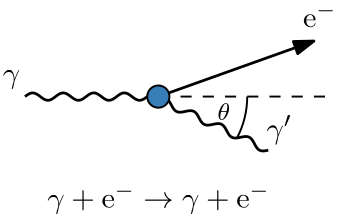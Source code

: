 <?xml version="1.0"?>
<!DOCTYPE ipe SYSTEM "ipe.dtd">
<ipe version="70107" creator="Ipe 7.2.2">
<info created="D:20160414161437" modified="D:20160417120045"/>
<ipestyle name="basic">
<symbol name="arrow/arc(spx)">
<path stroke="sym-stroke" fill="sym-stroke" pen="sym-pen">
0 0 m
-1 0.333 l
-1 -0.333 l
h
</path>
</symbol>
<symbol name="arrow/farc(spx)">
<path stroke="sym-stroke" fill="white" pen="sym-pen">
0 0 m
-1 0.333 l
-1 -0.333 l
h
</path>
</symbol>
<symbol name="arrow/ptarc(spx)">
<path stroke="sym-stroke" fill="sym-stroke" pen="sym-pen">
0 0 m
-1 0.333 l
-0.8 0 l
-1 -0.333 l
h
</path>
</symbol>
<symbol name="arrow/fptarc(spx)">
<path stroke="sym-stroke" fill="white" pen="sym-pen">
0 0 m
-1 0.333 l
-0.8 0 l
-1 -0.333 l
h
</path>
</symbol>
<symbol name="mark/circle(sx)" transformations="translations">
<path fill="sym-stroke">
0.6 0 0 0.6 0 0 e
0.4 0 0 0.4 0 0 e
</path>
</symbol>
<symbol name="mark/disk(sx)" transformations="translations">
<path fill="sym-stroke">
0.6 0 0 0.6 0 0 e
</path>
</symbol>
<symbol name="mark/fdisk(sfx)" transformations="translations">
<group>
<path fill="sym-fill">
0.5 0 0 0.5 0 0 e
</path>
<path fill="sym-stroke" fillrule="eofill">
0.6 0 0 0.6 0 0 e
0.4 0 0 0.4 0 0 e
</path>
</group>
</symbol>
<symbol name="mark/box(sx)" transformations="translations">
<path fill="sym-stroke" fillrule="eofill">
-0.6 -0.6 m
0.6 -0.6 l
0.6 0.6 l
-0.6 0.6 l
h
-0.4 -0.4 m
0.4 -0.4 l
0.4 0.4 l
-0.4 0.4 l
h
</path>
</symbol>
<symbol name="mark/square(sx)" transformations="translations">
<path fill="sym-stroke">
-0.6 -0.6 m
0.6 -0.6 l
0.6 0.6 l
-0.6 0.6 l
h
</path>
</symbol>
<symbol name="mark/fsquare(sfx)" transformations="translations">
<group>
<path fill="sym-fill">
-0.5 -0.5 m
0.5 -0.5 l
0.5 0.5 l
-0.5 0.5 l
h
</path>
<path fill="sym-stroke" fillrule="eofill">
-0.6 -0.6 m
0.6 -0.6 l
0.6 0.6 l
-0.6 0.6 l
h
-0.4 -0.4 m
0.4 -0.4 l
0.4 0.4 l
-0.4 0.4 l
h
</path>
</group>
</symbol>
<symbol name="mark/cross(sx)" transformations="translations">
<group>
<path fill="sym-stroke">
-0.43 -0.57 m
0.57 0.43 l
0.43 0.57 l
-0.57 -0.43 l
h
</path>
<path fill="sym-stroke">
-0.43 0.57 m
0.57 -0.43 l
0.43 -0.57 l
-0.57 0.43 l
h
</path>
</group>
</symbol>
<symbol name="arrow/fnormal(spx)">
<path stroke="sym-stroke" fill="white" pen="sym-pen">
0 0 m
-1 0.333 l
-1 -0.333 l
h
</path>
</symbol>
<symbol name="arrow/pointed(spx)">
<path stroke="sym-stroke" fill="sym-stroke" pen="sym-pen">
0 0 m
-1 0.333 l
-0.8 0 l
-1 -0.333 l
h
</path>
</symbol>
<symbol name="arrow/fpointed(spx)">
<path stroke="sym-stroke" fill="white" pen="sym-pen">
0 0 m
-1 0.333 l
-0.8 0 l
-1 -0.333 l
h
</path>
</symbol>
<symbol name="arrow/linear(spx)">
<path stroke="sym-stroke" pen="sym-pen">
-1 0.333 m
0 0 l
-1 -0.333 l
</path>
</symbol>
<symbol name="arrow/fdouble(spx)">
<path stroke="sym-stroke" fill="white" pen="sym-pen">
0 0 m
-1 0.333 l
-1 -0.333 l
h
-1 0 m
-2 0.333 l
-2 -0.333 l
h
</path>
</symbol>
<symbol name="arrow/double(spx)">
<path stroke="sym-stroke" fill="sym-stroke" pen="sym-pen">
0 0 m
-1 0.333 l
-1 -0.333 l
h
-1 0 m
-2 0.333 l
-2 -0.333 l
h
</path>
</symbol>
<pen name="heavier" value="0.8"/>
<pen name="fat" value="1.2"/>
<pen name="ultrafat" value="2"/>
<symbolsize name="large" value="5"/>
<symbolsize name="small" value="2"/>
<symbolsize name="tiny" value="1.1"/>
<arrowsize name="large" value="10"/>
<arrowsize name="small" value="5"/>
<arrowsize name="tiny" value="3"/>
<color name="red" value="1 0 0"/>
<color name="green" value="0 1 0"/>
<color name="blue" value="0 0 1"/>
<color name="yellow" value="1 1 0"/>
<color name="orange" value="1 0.647 0"/>
<color name="gold" value="1 0.843 0"/>
<color name="purple" value="0.627 0.125 0.941"/>
<color name="gray" value="0.745"/>
<color name="brown" value="0.647 0.165 0.165"/>
<color name="navy" value="0 0 0.502"/>
<color name="pink" value="1 0.753 0.796"/>
<color name="seagreen" value="0.18 0.545 0.341"/>
<color name="turquoise" value="0.251 0.878 0.816"/>
<color name="violet" value="0.933 0.51 0.933"/>
<color name="darkblue" value="0 0 0.545"/>
<color name="darkcyan" value="0 0.545 0.545"/>
<color name="darkgray" value="0.663"/>
<color name="darkgreen" value="0 0.392 0"/>
<color name="darkmagenta" value="0.545 0 0.545"/>
<color name="darkorange" value="1 0.549 0"/>
<color name="darkred" value="0.545 0 0"/>
<color name="lightblue" value="0.678 0.847 0.902"/>
<color name="lightcyan" value="0.878 1 1"/>
<color name="lightgray" value="0.827"/>
<color name="lightgreen" value="0.565 0.933 0.565"/>
<color name="lightyellow" value="1 1 0.878"/>
<dashstyle name="dashed" value="[4] 0"/>
<dashstyle name="dotted" value="[1 3] 0"/>
<dashstyle name="dash dotted" value="[4 2 1 2] 0"/>
<dashstyle name="dash dot dotted" value="[4 2 1 2 1 2] 0"/>
<textsize name="large" value="\large"/>
<textsize name="Large" value="\Large"/>
<textsize name="LARGE" value="\LARGE"/>
<textsize name="huge" value="\huge"/>
<textsize name="Huge" value="\Huge"/>
<textsize name="small" value="\small"/>
<textsize name="footnote" value="\footnotesize"/>
<textsize name="tiny" value="\tiny"/>
<textstyle name="center" begin="\begin{center}" end="\end{center}"/>
<textstyle name="itemize" begin="\begin{itemize}" end="\end{itemize}"/>
<textstyle name="item" begin="\begin{itemize}\item{}" end="\end{itemize}"/>
<gridsize name="4 pts" value="4"/>
<gridsize name="8 pts (~3 mm)" value="8"/>
<gridsize name="16 pts (~6 mm)" value="16"/>
<gridsize name="32 pts (~12 mm)" value="32"/>
<gridsize name="10 pts (~3.5 mm)" value="10"/>
<gridsize name="20 pts (~7 mm)" value="20"/>
<gridsize name="14 pts (~5 mm)" value="14"/>
<gridsize name="28 pts (~10 mm)" value="28"/>
<gridsize name="56 pts (~20 mm)" value="56"/>
<anglesize name="90 deg" value="90"/>
<anglesize name="60 deg" value="60"/>
<anglesize name="45 deg" value="45"/>
<anglesize name="30 deg" value="30"/>
<anglesize name="22.5 deg" value="22.5"/>
<opacity name="10%" value="0.1"/>
<opacity name="30%" value="0.3"/>
<opacity name="50%" value="0.5"/>
<opacity name="75%" value="0.75"/>
<tiling name="falling" angle="-60" step="4" width="1"/>
<tiling name="rising" angle="30" step="4" width="1"/>
</ipestyle>
<page>
<layer name="photo"/>
<layer name="compton"/>
<layer name="pair"/>
<layer name="photo_ann"/>
<layer name="compton_ann"/>
<layer name="pair_ann"/>
<view layers="compton compton_ann" active="compton_ann"/>
<path layer="compton_ann" stroke="black" dash="dashed" pen="0.7">
304 760 m
368 760 l
</path>
<path layer="photo" matrix="1 0 0 1 32 0" stroke="black" fill="0.894 0.102 0.11" pen="0.7">
8 0 0 8 128 736 e
</path>
<path stroke="0.6" dash="dotted" pen="0.7">
24 0 0 24 160 736 e
</path>
<path matrix="1.75071 0 0 1.33288 112 760" stroke="black" pen="1">
0 0 m
0.084622 0.085855
0.169244 0.169571
0.253866 0.251148 c
0.338488 0.332725
0.42311 0.412163
0.507732 0.486197 c
0.592354 0.560231
0.676976 0.62886
0.761598 0.690079 c
0.84622 0.751298
0.930842 0.805105
1.01546 0.849725 c
1.10009 0.894346
1.18471 0.929779
1.26933 0.954902 c
1.35395 0.980026
1.43857 0.99484
1.5232 0.998867 c
1.60782 1.00289
1.69244 0.996133
1.77706 0.978802 c
1.86168 0.961472
1.94631 0.933571
2.03093 0.895994 c
2.11555 0.858417
2.20017 0.811164
2.28479 0.75575 c
2.36942 0.700335
2.45404 0.636759
2.53866 0.56706 c
2.62328 0.49736
2.7079 0.421537
2.79253 0.34202 c
2.87715 0.262503
2.96177 0.179293
3.04639 0.095056 c
3.13101 0.0108192
3.21564 -0.0744443
3.30026 -0.158001 c
3.38488 -0.241559
3.4695 -0.323409
3.55413 -0.400931 c
3.63875 -0.478452
3.72337 -0.551643
3.80799 -0.618159 c
3.89261 -0.684675
3.97724 -0.744515
4.06186 -0.795762 c
4.14648 -0.847009
4.2311 -0.889662
4.31572 -0.922354 c
4.40035 -0.955047
4.48497 -0.977779
4.56959 -0.989821 c
4.65421 -1.00186
4.73883 -1.00322
4.82346 -0.993838 c
4.90808 -0.984459
4.9927 -0.964348
5.07732 -0.934148 c
5.16194 -0.903948
5.24657 -0.86366
5.33119 -0.814576 c
5.41581 -0.765492
5.50043 -0.70761
5.58505 -0.642788 c
5.66968 -0.577965
5.7543 -0.506201
5.83892 -0.429795 c
5.92354 -0.353389
6.00816 -0.272342
6.09279 -0.189251 c
6.17741 -0.10616
6.26203 -0.0210258
6.34665 0.0634239 c
6.43127 0.147874
6.5159 0.231638
6.60052 0.312033 c
6.68514 0.392429
6.76976 0.469454
6.85438 0.540641 c
6.93901 0.611828
7.02363 0.677176
7.10825 0.734592 c
7.19287 0.792007
7.27749 0.84149
7.36212 0.881453 c
7.44674 0.921417
7.53136 0.951862
7.61598 0.971812 c
7.7006 0.991762
7.78523 1.00122
7.86985 0.999874 c
7.95447 0.998532
8.03909 0.986391
8.12371 0.963842 c
8.20834 0.941293
8.29296 0.908335
8.37758 0.866025 c
8.4622 0.823715
8.54682 0.772053
8.63145 0.712694 c
8.71607 0.653335
8.80069 0.58628
8.88531 0.513677 c
8.96993 0.441075
9.05456 0.362925
9.13918 0.281733 c
9.2238 0.20054
9.30842 0.116305
9.39304 0.0317279 c
9.47767 -0.0528495
9.56229 -0.13777
9.64691 -0.220311 c
9.73153 -0.302851
9.81615 -0.383013
9.90078 -0.458227 c
9.9854 -0.53344
10.07 -0.603705
10.1546 -0.666769 c
10.2393 -0.729833
10.3239 -0.785697
10.4085 -0.83257 c
10.4931 -0.879443
10.5778 -0.917324
10.6624 -0.945001 c
10.747 -0.972677
10.8316 -0.990149
10.9162 -0.996855 c
11.0009 -1.00356
11.0855 -0.999502
11.1701 -0.984808 c
11.2547 -0.970114
11.3394 -0.944784
11.424 -0.909632 c
11.5086 -0.87448
11.5932 -0.829504
11.6778 -0.776146 c
11.7625 -0.722789
11.8471 -0.66105
11.9317 -0.592908 c
12.0163 -0.524766
12.1009 -0.450221
12.1856 -0.371662 c
12.2702 -0.293104
12.3548 -0.210532
12.4394 -0.126592 c
12.5241 -0.0426532
12.6087 0.0426532
12.6933 0.126592 c
12.7779 0.210532
12.8625 0.293104
12.9472 0.371662 c
13.0318 0.450221
13.1164 0.524766
13.201 0.592908 c
13.2857 0.66105
13.3703 0.722789
13.4549 0.776146 c
13.5395 0.829504
13.6241 0.87448
13.7088 0.909632 c
13.7934 0.944784
13.878 0.970114
13.9626 0.984808 c
14.0473 0.999502
14.1319 1.00356
14.2165 0.996855 c
14.3011 0.990149
14.3857 0.972677
14.4704 0.945001 c
14.555 0.917324
14.6396 0.879443
14.7242 0.83257 c
14.8089 0.785697
14.8935 0.729833
14.9781 0.666769 c
15.0627 0.603705
15.1473 0.53344
15.232 0.458227 c
15.3166 0.383013
15.4012 0.302851
15.4858 0.220311 c
15.5705 0.13777
15.6551 0.0528495
15.7397 -0.0317279 c
15.8243 -0.116305
15.9089 -0.20054
15.9936 -0.281733 c
16.0782 -0.362925
16.1628 -0.441075
16.2474 -0.513677 c
16.3321 -0.58628
16.4167 -0.653335
16.5013 -0.712694 c
16.5859 -0.772053
16.6705 -0.823715
16.7552 -0.866025 c
16.8398 -0.908335
16.9244 -0.941293
17.009 -0.963842 c
17.0936 -0.986391
17.1783 -0.998532
17.2629 -0.999874 c
17.3475 -1.00122
17.4321 -0.991762
17.5168 -0.971812 c
17.6014 -0.951862
17.686 -0.921417
17.7706 -0.881453 c
17.8552 -0.84149
17.9399 -0.792007
18.0245 -0.734592 c
18.1091 -0.677176
18.1937 -0.611828
18.2784 -0.540641 c
18.363 -0.469454
18.4476 -0.392429
18.5322 -0.312033 c
18.6168 -0.231638
18.7015 -0.147874
18.7861 -0.0634239 c
18.8707 0.0210258
18.9553 0.10616
19.04 0.189251 c
19.1246 0.272342
19.2092 0.353389
19.2938 0.429795 c
19.3784 0.506201
19.4631 0.577965
19.5477 0.642788 c
19.6323 0.70761
19.7169 0.765492
19.8016 0.814576 c
19.8862 0.86366
19.9708 0.903948
20.0554 0.934148 c
20.14 0.964348
20.2247 0.984459
20.3093 0.993838 c
20.3939 1.00322
20.4785 1.00186
20.5632 0.989821 c
20.6478 0.977779
20.7324 0.955047
20.817 0.922354 c
20.9016 0.889662
20.9863 0.847009
21.0709 0.795762 c
21.1555 0.744515
21.2401 0.684675
21.3248 0.618159 c
21.4094 0.551643
21.494 0.478452
21.5786 0.400931 c
21.6632 0.323409
21.7479 0.241559
21.8325 0.158001 c
21.9171 0.0744443
22.0017 -0.0108192
22.0863 -0.095056 c
22.171 -0.179293
22.2556 -0.262503
22.3402 -0.34202 c
22.4248 -0.421537
22.5095 -0.49736
22.5941 -0.56706 c
22.6787 -0.636759
22.7633 -0.700335
22.8479 -0.75575 c
22.9326 -0.811164
23.0172 -0.858417
23.1018 -0.895994 c
23.1864 -0.933571
23.2711 -0.961472
23.3557 -0.978802 c
23.4403 -0.996133
23.5249 -1.00289
23.6095 -0.998867 c
23.6942 -0.99484
23.7788 -0.980026
23.8634 -0.954902 c
23.948 -0.929779
24.0327 -0.894346
24.1173 -0.849725 c
24.2019 -0.805105
24.2865 -0.751298
24.3711 -0.690079 c
24.4558 -0.62886
24.5404 -0.560231
24.625 -0.486197 c
24.7096 -0.412163
24.7943 -0.332725
24.8789 -0.251148 c
24.9635 -0.169571
25.0481 -0.085855
25.1327 0 c
</path>
<path stroke="black" pen="1" arrow="normal/normal">
160 760 m
208 760 l
</path>
<path stroke="black" fill="0.216 0.494 0.722" pen="0.7">
4 0 0 4 160 760 e
</path>
<text matrix="1 0 0 1 -8 1" transformations="translations" pos="112 764" stroke="black" type="label" width="6.254" height="4.698" depth="2.12" valign="baseline" size="11">$\gamma$</text>
<text transformations="translations" pos="160 736" stroke="black" type="label" width="13.307" height="7.455" depth="0" halign="center" valign="center" size="11">$Z e$</text>
<text matrix="1 0 0 1 12 1" transformations="translations" pos="204 764" stroke="black" type="label" width="11.933" height="8.774" depth="0" halign="right" valign="baseline" size="11">$\mathrm{e}^-$</text>
<text layer="photo_ann" matrix="1 0 0 1 48 -8" transformations="translations" pos="112 704" stroke="black" type="label" width="117.393" height="8.775" depth="2.12" halign="center" valign="baseline" size="11">$\gamma + \mathrm{atom} \rightarrow \mathrm{e}^- + \mathrm{atom}^+$</text>
<path layer="compton" matrix="1.75071 0 0 1.33288 256 760" stroke="black" pen="1">
0 0 m
0.084622 0.085855
0.169244 0.169571
0.253866 0.251148 c
0.338488 0.332725
0.42311 0.412163
0.507732 0.486197 c
0.592354 0.560231
0.676976 0.62886
0.761598 0.690079 c
0.84622 0.751298
0.930842 0.805105
1.01546 0.849725 c
1.10009 0.894346
1.18471 0.929779
1.26933 0.954902 c
1.35395 0.980026
1.43857 0.99484
1.5232 0.998867 c
1.60782 1.00289
1.69244 0.996133
1.77706 0.978802 c
1.86168 0.961472
1.94631 0.933571
2.03093 0.895994 c
2.11555 0.858417
2.20017 0.811164
2.28479 0.75575 c
2.36942 0.700335
2.45404 0.636759
2.53866 0.56706 c
2.62328 0.49736
2.7079 0.421537
2.79253 0.34202 c
2.87715 0.262503
2.96177 0.179293
3.04639 0.095056 c
3.13101 0.0108192
3.21564 -0.0744443
3.30026 -0.158001 c
3.38488 -0.241559
3.4695 -0.323409
3.55413 -0.400931 c
3.63875 -0.478452
3.72337 -0.551643
3.80799 -0.618159 c
3.89261 -0.684675
3.97724 -0.744515
4.06186 -0.795762 c
4.14648 -0.847009
4.2311 -0.889662
4.31572 -0.922354 c
4.40035 -0.955047
4.48497 -0.977779
4.56959 -0.989821 c
4.65421 -1.00186
4.73883 -1.00322
4.82346 -0.993838 c
4.90808 -0.984459
4.9927 -0.964348
5.07732 -0.934148 c
5.16194 -0.903948
5.24657 -0.86366
5.33119 -0.814576 c
5.41581 -0.765492
5.50043 -0.70761
5.58505 -0.642788 c
5.66968 -0.577965
5.7543 -0.506201
5.83892 -0.429795 c
5.92354 -0.353389
6.00816 -0.272342
6.09279 -0.189251 c
6.17741 -0.10616
6.26203 -0.0210258
6.34665 0.0634239 c
6.43127 0.147874
6.5159 0.231638
6.60052 0.312033 c
6.68514 0.392429
6.76976 0.469454
6.85438 0.540641 c
6.93901 0.611828
7.02363 0.677176
7.10825 0.734592 c
7.19287 0.792007
7.27749 0.84149
7.36212 0.881453 c
7.44674 0.921417
7.53136 0.951862
7.61598 0.971812 c
7.7006 0.991762
7.78523 1.00122
7.86985 0.999874 c
7.95447 0.998532
8.03909 0.986391
8.12371 0.963842 c
8.20834 0.941293
8.29296 0.908335
8.37758 0.866025 c
8.4622 0.823715
8.54682 0.772053
8.63145 0.712694 c
8.71607 0.653335
8.80069 0.58628
8.88531 0.513677 c
8.96993 0.441075
9.05456 0.362925
9.13918 0.281733 c
9.2238 0.20054
9.30842 0.116305
9.39304 0.0317279 c
9.47767 -0.0528495
9.56229 -0.13777
9.64691 -0.220311 c
9.73153 -0.302851
9.81615 -0.383013
9.90078 -0.458227 c
9.9854 -0.53344
10.07 -0.603705
10.1546 -0.666769 c
10.2393 -0.729833
10.3239 -0.785697
10.4085 -0.83257 c
10.4931 -0.879443
10.5778 -0.917324
10.6624 -0.945001 c
10.747 -0.972677
10.8316 -0.990149
10.9162 -0.996855 c
11.0009 -1.00356
11.0855 -0.999502
11.1701 -0.984808 c
11.2547 -0.970114
11.3394 -0.944784
11.424 -0.909632 c
11.5086 -0.87448
11.5932 -0.829504
11.6778 -0.776146 c
11.7625 -0.722789
11.8471 -0.66105
11.9317 -0.592908 c
12.0163 -0.524766
12.1009 -0.450221
12.1856 -0.371662 c
12.2702 -0.293104
12.3548 -0.210532
12.4394 -0.126592 c
12.5241 -0.0426532
12.6087 0.0426532
12.6933 0.126592 c
12.7779 0.210532
12.8625 0.293104
12.9472 0.371662 c
13.0318 0.450221
13.1164 0.524766
13.201 0.592908 c
13.2857 0.66105
13.3703 0.722789
13.4549 0.776146 c
13.5395 0.829504
13.6241 0.87448
13.7088 0.909632 c
13.7934 0.944784
13.878 0.970114
13.9626 0.984808 c
14.0473 0.999502
14.1319 1.00356
14.2165 0.996855 c
14.3011 0.990149
14.3857 0.972677
14.4704 0.945001 c
14.555 0.917324
14.6396 0.879443
14.7242 0.83257 c
14.8089 0.785697
14.8935 0.729833
14.9781 0.666769 c
15.0627 0.603705
15.1473 0.53344
15.232 0.458227 c
15.3166 0.383013
15.4012 0.302851
15.4858 0.220311 c
15.5705 0.13777
15.6551 0.0528495
15.7397 -0.0317279 c
15.8243 -0.116305
15.9089 -0.20054
15.9936 -0.281733 c
16.0782 -0.362925
16.1628 -0.441075
16.2474 -0.513677 c
16.3321 -0.58628
16.4167 -0.653335
16.5013 -0.712694 c
16.5859 -0.772053
16.6705 -0.823715
16.7552 -0.866025 c
16.8398 -0.908335
16.9244 -0.941293
17.009 -0.963842 c
17.0936 -0.986391
17.1783 -0.998532
17.2629 -0.999874 c
17.3475 -1.00122
17.4321 -0.991762
17.5168 -0.971812 c
17.6014 -0.951862
17.686 -0.921417
17.7706 -0.881453 c
17.8552 -0.84149
17.9399 -0.792007
18.0245 -0.734592 c
18.1091 -0.677176
18.1937 -0.611828
18.2784 -0.540641 c
18.363 -0.469454
18.4476 -0.392429
18.5322 -0.312033 c
18.6168 -0.231638
18.7015 -0.147874
18.7861 -0.0634239 c
18.8707 0.0210258
18.9553 0.10616
19.04 0.189251 c
19.1246 0.272342
19.2092 0.353389
19.2938 0.429795 c
19.3784 0.506201
19.4631 0.577965
19.5477 0.642788 c
19.6323 0.70761
19.7169 0.765492
19.8016 0.814576 c
19.8862 0.86366
19.9708 0.903948
20.0554 0.934148 c
20.14 0.964348
20.2247 0.984459
20.3093 0.993838 c
20.3939 1.00322
20.4785 1.00186
20.5632 0.989821 c
20.6478 0.977779
20.7324 0.955047
20.817 0.922354 c
20.9016 0.889662
20.9863 0.847009
21.0709 0.795762 c
21.1555 0.744515
21.2401 0.684675
21.3248 0.618159 c
21.4094 0.551643
21.494 0.478452
21.5786 0.400931 c
21.6632 0.323409
21.7479 0.241559
21.8325 0.158001 c
21.9171 0.0744443
22.0017 -0.0108192
22.0863 -0.095056 c
22.171 -0.179293
22.2556 -0.262503
22.3402 -0.34202 c
22.4248 -0.421537
22.5095 -0.49736
22.5941 -0.56706 c
22.6787 -0.636759
22.7633 -0.700335
22.8479 -0.75575 c
22.9326 -0.811164
23.0172 -0.858417
23.1018 -0.895994 c
23.1864 -0.933571
23.2711 -0.961472
23.3557 -0.978802 c
23.4403 -0.996133
23.5249 -1.00289
23.6095 -0.998867 c
23.6942 -0.99484
23.7788 -0.980026
23.8634 -0.954902 c
23.948 -0.929779
24.0327 -0.894346
24.1173 -0.849725 c
24.2019 -0.805105
24.2865 -0.751298
24.3711 -0.690079 c
24.4558 -0.62886
24.5404 -0.560231
24.625 -0.486197 c
24.7096 -0.412163
24.7943 -0.332725
24.8789 -0.251148 c
24.9635 -0.169571
25.0481 -0.085855
25.1327 0 c
</path>
<path stroke="black" pen="1" arrow="normal/normal">
304 760 m
360 780 l
</path>
<text matrix="1 0 0 1 136 1" transformations="translations" pos="112 764" stroke="black" type="label" width="6.254" height="4.698" depth="2.12" valign="baseline" size="11">$\gamma$</text>
<text matrix="1 0 0 1 164 21" transformations="translations" pos="204 764" stroke="black" type="label" width="11.933" height="8.774" depth="0" halign="right" valign="baseline" size="11">$\mathrm{e}^-$</text>
<path matrix="1.58668 -0.739882 0.563299 1.208 303.7 759.3" stroke="black" pen="1">
0 0 m
0.084622 0.085855
0.169244 0.169571
0.253866 0.251148 c
0.338488 0.332725
0.42311 0.412163
0.507732 0.486197 c
0.592354 0.560231
0.676976 0.62886
0.761598 0.690079 c
0.84622 0.751298
0.930842 0.805105
1.01546 0.849725 c
1.10009 0.894346
1.18471 0.929779
1.26933 0.954902 c
1.35395 0.980026
1.43857 0.99484
1.5232 0.998867 c
1.60782 1.00289
1.69244 0.996133
1.77706 0.978802 c
1.86168 0.961472
1.94631 0.933571
2.03093 0.895994 c
2.11555 0.858417
2.20017 0.811164
2.28479 0.75575 c
2.36942 0.700335
2.45404 0.636759
2.53866 0.56706 c
2.62328 0.49736
2.7079 0.421537
2.79253 0.34202 c
2.87715 0.262503
2.96177 0.179293
3.04639 0.095056 c
3.13101 0.0108192
3.21564 -0.0744443
3.30026 -0.158001 c
3.38488 -0.241559
3.4695 -0.323409
3.55413 -0.400931 c
3.63875 -0.478452
3.72337 -0.551643
3.80799 -0.618159 c
3.89261 -0.684675
3.97724 -0.744515
4.06186 -0.795762 c
4.14648 -0.847009
4.2311 -0.889662
4.31572 -0.922354 c
4.40035 -0.955047
4.48497 -0.977779
4.56959 -0.989821 c
4.65421 -1.00186
4.73883 -1.00322
4.82346 -0.993838 c
4.90808 -0.984459
4.9927 -0.964348
5.07732 -0.934148 c
5.16194 -0.903948
5.24657 -0.86366
5.33119 -0.814576 c
5.41581 -0.765492
5.50043 -0.70761
5.58505 -0.642788 c
5.66968 -0.577965
5.7543 -0.506201
5.83892 -0.429795 c
5.92354 -0.353389
6.00816 -0.272342
6.09279 -0.189251 c
6.17741 -0.10616
6.26203 -0.0210258
6.34665 0.0634239 c
6.43127 0.147874
6.5159 0.231638
6.60052 0.312033 c
6.68514 0.392429
6.76976 0.469454
6.85438 0.540641 c
6.93901 0.611828
7.02363 0.677176
7.10825 0.734592 c
7.19287 0.792007
7.27749 0.84149
7.36212 0.881453 c
7.44674 0.921417
7.53136 0.951862
7.61598 0.971812 c
7.7006 0.991762
7.78523 1.00122
7.86985 0.999874 c
7.95447 0.998532
8.03909 0.986391
8.12371 0.963842 c
8.20834 0.941293
8.29296 0.908335
8.37758 0.866025 c
8.4622 0.823715
8.54682 0.772053
8.63145 0.712694 c
8.71607 0.653335
8.80069 0.58628
8.88531 0.513677 c
8.96993 0.441075
9.05456 0.362925
9.13918 0.281733 c
9.2238 0.20054
9.30842 0.116305
9.39304 0.0317279 c
9.47767 -0.0528495
9.56229 -0.13777
9.64691 -0.220311 c
9.73153 -0.302851
9.81615 -0.383013
9.90078 -0.458227 c
9.9854 -0.53344
10.07 -0.603705
10.1546 -0.666769 c
10.2393 -0.729833
10.3239 -0.785697
10.4085 -0.83257 c
10.4931 -0.879443
10.5778 -0.917324
10.6624 -0.945001 c
10.747 -0.972677
10.8316 -0.990149
10.9162 -0.996855 c
11.0009 -1.00356
11.0855 -0.999502
11.1701 -0.984808 c
11.2547 -0.970114
11.3394 -0.944784
11.424 -0.909632 c
11.5086 -0.87448
11.5932 -0.829504
11.6778 -0.776146 c
11.7625 -0.722789
11.8471 -0.66105
11.9317 -0.592908 c
12.0163 -0.524766
12.1009 -0.450221
12.1856 -0.371662 c
12.2702 -0.293104
12.3548 -0.210532
12.4394 -0.126592 c
12.5241 -0.0426532
12.6087 0.0426532
12.6933 0.126592 c
12.7779 0.210532
12.8625 0.293104
12.9472 0.371662 c
13.0318 0.450221
13.1164 0.524766
13.201 0.592908 c
13.2857 0.66105
13.3703 0.722789
13.4549 0.776146 c
13.5395 0.829504
13.6241 0.87448
13.7088 0.909632 c
13.7934 0.944784
13.878 0.970114
13.9626 0.984808 c
14.0473 0.999502
14.1319 1.00356
14.2165 0.996855 c
14.3011 0.990149
14.3857 0.972677
14.4704 0.945001 c
14.555 0.917324
14.6396 0.879443
14.7242 0.83257 c
14.8089 0.785697
14.8935 0.729833
14.9781 0.666769 c
15.0627 0.603705
15.1473 0.53344
15.232 0.458227 c
15.3166 0.383013
15.4012 0.302851
15.4858 0.220311 c
15.5705 0.13777
15.6551 0.0528495
15.7397 -0.0317279 c
15.8243 -0.116305
15.9089 -0.20054
15.9936 -0.281733 c
16.0782 -0.362925
16.1628 -0.441075
16.2474 -0.513677 c
16.3321 -0.58628
16.4167 -0.653335
16.5013 -0.712694 c
16.5859 -0.772053
16.6705 -0.823715
16.7552 -0.866025 c
16.8398 -0.908335
16.9244 -0.941293
17.009 -0.963842 c
17.0936 -0.986391
17.1783 -0.998532
17.2629 -0.999874 c
17.3475 -1.00122
17.4321 -0.991762
17.5168 -0.971812 c
17.6014 -0.951862
17.686 -0.921417
17.7706 -0.881453 c
17.8552 -0.84149
17.9399 -0.792007
18.0245 -0.734592 c
18.1091 -0.677176
18.1937 -0.611828
18.2784 -0.540641 c
18.363 -0.469454
18.4476 -0.392429
18.5322 -0.312033 c
18.6168 -0.231638
18.7015 -0.147874
18.7861 -0.0634239 c
18.8707 0.0210258
18.9553 0.10616
19.04 0.189251 c
19.1246 0.272342
19.2092 0.353389
19.2938 0.429795 c
19.3784 0.506201
19.4631 0.577965
19.5477 0.642788 c
19.6323 0.70761
19.7169 0.765492
19.8016 0.814576 c
19.8862 0.86366
19.9708 0.903948
20.0554 0.934148 c
20.14 0.964348
20.2247 0.984459
20.3093 0.993838 c
20.3939 1.00322
20.4785 1.00186
20.5632 0.989821 c
20.6478 0.977779
20.7324 0.955047
20.817 0.922354 c
20.9016 0.889662
20.9863 0.847009
21.0709 0.795762 c
21.1555 0.744515
21.2401 0.684675
21.3248 0.618159 c
21.4094 0.551643
21.494 0.478452
21.5786 0.400931 c
21.6632 0.323409
21.7479 0.241559
21.8325 0.158001 c
21.9171 0.0744443
22.0017 -0.0108192
22.0863 -0.095056 c
22.171 -0.179293
22.2556 -0.262503
22.3402 -0.34202 c
22.4248 -0.421537
22.5095 -0.49736
22.5941 -0.56706 c
22.6787 -0.636759
22.7633 -0.700335
22.8479 -0.75575 c
22.9326 -0.811164
23.0172 -0.858417
23.1018 -0.895994 c
23.1864 -0.933571
23.2711 -0.961472
23.3557 -0.978802 c
23.4403 -0.996133
23.5249 -1.00289
23.6095 -0.998867 c
23.6942 -0.99484
23.7788 -0.980026
23.8634 -0.954902 c
23.948 -0.929779
24.0327 -0.894346
24.1173 -0.849725 c
24.2019 -0.805105
24.2865 -0.751298
24.3711 -0.690079 c
24.4558 -0.62886
24.5404 -0.560231
24.625 -0.486197 c
24.7096 -0.412163
24.7943 -0.332725
24.8789 -0.251148 c
24.9635 -0.169571
25.0481 -0.085855
25.1327 0 c
</path>
<path matrix="1 0 0 1 144 0" stroke="black" fill="0.216 0.494 0.722" pen="0.7">
4 0 0 4 160 760 e
</path>
<text matrix="1 0 0 1 240 -19" transformations="translations" pos="112 764" stroke="black" type="label" width="9.049" height="8.388" depth="2.12" halign="right" valign="baseline" size="11">$\gamma^\prime$</text>
<text layer="compton_ann" matrix="1 0 0 1 192 16" transformations="translations" pos="112 704" stroke="black" type="label" width="80.01" height="8.775" depth="2.12" halign="center" valign="baseline" size="11">$ \gamma + \mathrm{e}^- \rightarrow \gamma + \mathrm{e}^- $</text>
<path layer="pair" matrix="1.75071 0 0 1.33288 416 760" stroke="black" pen="1">
0 0 m
0.084622 0.085855
0.169244 0.169571
0.253866 0.251148 c
0.338488 0.332725
0.42311 0.412163
0.507732 0.486197 c
0.592354 0.560231
0.676976 0.62886
0.761598 0.690079 c
0.84622 0.751298
0.930842 0.805105
1.01546 0.849725 c
1.10009 0.894346
1.18471 0.929779
1.26933 0.954902 c
1.35395 0.980026
1.43857 0.99484
1.5232 0.998867 c
1.60782 1.00289
1.69244 0.996133
1.77706 0.978802 c
1.86168 0.961472
1.94631 0.933571
2.03093 0.895994 c
2.11555 0.858417
2.20017 0.811164
2.28479 0.75575 c
2.36942 0.700335
2.45404 0.636759
2.53866 0.56706 c
2.62328 0.49736
2.7079 0.421537
2.79253 0.34202 c
2.87715 0.262503
2.96177 0.179293
3.04639 0.095056 c
3.13101 0.0108192
3.21564 -0.0744443
3.30026 -0.158001 c
3.38488 -0.241559
3.4695 -0.323409
3.55413 -0.400931 c
3.63875 -0.478452
3.72337 -0.551643
3.80799 -0.618159 c
3.89261 -0.684675
3.97724 -0.744515
4.06186 -0.795762 c
4.14648 -0.847009
4.2311 -0.889662
4.31572 -0.922354 c
4.40035 -0.955047
4.48497 -0.977779
4.56959 -0.989821 c
4.65421 -1.00186
4.73883 -1.00322
4.82346 -0.993838 c
4.90808 -0.984459
4.9927 -0.964348
5.07732 -0.934148 c
5.16194 -0.903948
5.24657 -0.86366
5.33119 -0.814576 c
5.41581 -0.765492
5.50043 -0.70761
5.58505 -0.642788 c
5.66968 -0.577965
5.7543 -0.506201
5.83892 -0.429795 c
5.92354 -0.353389
6.00816 -0.272342
6.09279 -0.189251 c
6.17741 -0.10616
6.26203 -0.0210258
6.34665 0.0634239 c
6.43127 0.147874
6.5159 0.231638
6.60052 0.312033 c
6.68514 0.392429
6.76976 0.469454
6.85438 0.540641 c
6.93901 0.611828
7.02363 0.677176
7.10825 0.734592 c
7.19287 0.792007
7.27749 0.84149
7.36212 0.881453 c
7.44674 0.921417
7.53136 0.951862
7.61598 0.971812 c
7.7006 0.991762
7.78523 1.00122
7.86985 0.999874 c
7.95447 0.998532
8.03909 0.986391
8.12371 0.963842 c
8.20834 0.941293
8.29296 0.908335
8.37758 0.866025 c
8.4622 0.823715
8.54682 0.772053
8.63145 0.712694 c
8.71607 0.653335
8.80069 0.58628
8.88531 0.513677 c
8.96993 0.441075
9.05456 0.362925
9.13918 0.281733 c
9.2238 0.20054
9.30842 0.116305
9.39304 0.0317279 c
9.47767 -0.0528495
9.56229 -0.13777
9.64691 -0.220311 c
9.73153 -0.302851
9.81615 -0.383013
9.90078 -0.458227 c
9.9854 -0.53344
10.07 -0.603705
10.1546 -0.666769 c
10.2393 -0.729833
10.3239 -0.785697
10.4085 -0.83257 c
10.4931 -0.879443
10.5778 -0.917324
10.6624 -0.945001 c
10.747 -0.972677
10.8316 -0.990149
10.9162 -0.996855 c
11.0009 -1.00356
11.0855 -0.999502
11.1701 -0.984808 c
11.2547 -0.970114
11.3394 -0.944784
11.424 -0.909632 c
11.5086 -0.87448
11.5932 -0.829504
11.6778 -0.776146 c
11.7625 -0.722789
11.8471 -0.66105
11.9317 -0.592908 c
12.0163 -0.524766
12.1009 -0.450221
12.1856 -0.371662 c
12.2702 -0.293104
12.3548 -0.210532
12.4394 -0.126592 c
12.5241 -0.0426532
12.6087 0.0426532
12.6933 0.126592 c
12.7779 0.210532
12.8625 0.293104
12.9472 0.371662 c
13.0318 0.450221
13.1164 0.524766
13.201 0.592908 c
13.2857 0.66105
13.3703 0.722789
13.4549 0.776146 c
13.5395 0.829504
13.6241 0.87448
13.7088 0.909632 c
13.7934 0.944784
13.878 0.970114
13.9626 0.984808 c
14.0473 0.999502
14.1319 1.00356
14.2165 0.996855 c
14.3011 0.990149
14.3857 0.972677
14.4704 0.945001 c
14.555 0.917324
14.6396 0.879443
14.7242 0.83257 c
14.8089 0.785697
14.8935 0.729833
14.9781 0.666769 c
15.0627 0.603705
15.1473 0.53344
15.232 0.458227 c
15.3166 0.383013
15.4012 0.302851
15.4858 0.220311 c
15.5705 0.13777
15.6551 0.0528495
15.7397 -0.0317279 c
15.8243 -0.116305
15.9089 -0.20054
15.9936 -0.281733 c
16.0782 -0.362925
16.1628 -0.441075
16.2474 -0.513677 c
16.3321 -0.58628
16.4167 -0.653335
16.5013 -0.712694 c
16.5859 -0.772053
16.6705 -0.823715
16.7552 -0.866025 c
16.8398 -0.908335
16.9244 -0.941293
17.009 -0.963842 c
17.0936 -0.986391
17.1783 -0.998532
17.2629 -0.999874 c
17.3475 -1.00122
17.4321 -0.991762
17.5168 -0.971812 c
17.6014 -0.951862
17.686 -0.921417
17.7706 -0.881453 c
17.8552 -0.84149
17.9399 -0.792007
18.0245 -0.734592 c
18.1091 -0.677176
18.1937 -0.611828
18.2784 -0.540641 c
18.363 -0.469454
18.4476 -0.392429
18.5322 -0.312033 c
18.6168 -0.231638
18.7015 -0.147874
18.7861 -0.0634239 c
18.8707 0.0210258
18.9553 0.10616
19.04 0.189251 c
19.1246 0.272342
19.2092 0.353389
19.2938 0.429795 c
19.3784 0.506201
19.4631 0.577965
19.5477 0.642788 c
19.6323 0.70761
19.7169 0.765492
19.8016 0.814576 c
19.8862 0.86366
19.9708 0.903948
20.0554 0.934148 c
20.14 0.964348
20.2247 0.984459
20.3093 0.993838 c
20.3939 1.00322
20.4785 1.00186
20.5632 0.989821 c
20.6478 0.977779
20.7324 0.955047
20.817 0.922354 c
20.9016 0.889662
20.9863 0.847009
21.0709 0.795762 c
21.1555 0.744515
21.2401 0.684675
21.3248 0.618159 c
21.4094 0.551643
21.494 0.478452
21.5786 0.400931 c
21.6632 0.323409
21.7479 0.241559
21.8325 0.158001 c
21.9171 0.0744443
22.0017 -0.0108192
22.0863 -0.095056 c
22.171 -0.179293
22.2556 -0.262503
22.3402 -0.34202 c
22.4248 -0.421537
22.5095 -0.49736
22.5941 -0.56706 c
22.6787 -0.636759
22.7633 -0.700335
22.8479 -0.75575 c
22.9326 -0.811164
23.0172 -0.858417
23.1018 -0.895994 c
23.1864 -0.933571
23.2711 -0.961472
23.3557 -0.978802 c
23.4403 -0.996133
23.5249 -1.00289
23.6095 -0.998867 c
23.6942 -0.99484
23.7788 -0.980026
23.8634 -0.954902 c
23.948 -0.929779
24.0327 -0.894346
24.1173 -0.849725 c
24.2019 -0.805105
24.2865 -0.751298
24.3711 -0.690079 c
24.4558 -0.62886
24.5404 -0.560231
24.625 -0.486197 c
24.7096 -0.412163
24.7943 -0.332725
24.8789 -0.251148 c
24.9635 -0.169571
25.0481 -0.085855
25.1327 0 c
</path>
<text matrix="1 0 0 1 296 1" transformations="translations" pos="112 764" stroke="black" type="label" width="6.254" height="4.698" depth="2.12" valign="baseline" size="11">$\gamma$</text>
<path matrix="1 0 0 1 332 -12" stroke="black" fill="0.894 0.102 0.11" pen="0.7">
8 0 0 8 128 736 e
</path>
<text matrix="1 0 0 1 300 -12" transformations="translations" pos="160 736" stroke="black" type="label" width="13.307" height="7.455" depth="0" halign="center" valign="center" size="11">$Z e$</text>
<path matrix="1 0 0 1 156 0" stroke="black" pen="1" arrow="normal/normal">
304 760 m
360 780 l
</path>
<path matrix="1 0 0 -1 156 1520" stroke="black" pen="1" arrow="normal/normal">
304 760 m
360 780 l
</path>
<path stroke="black" dash="dashed" pen="0.7">
460 760 m
460 732 l
</path>
<text matrix="1 0 0 1 320 21" transformations="translations" pos="204 764" stroke="black" type="label" width="11.933" height="8.774" depth="0" halign="right" valign="baseline" size="11">$\mathrm{e}^-$</text>
<text matrix="1 0 0 1 320 -19" transformations="translations" pos="204 764" stroke="black" type="label" width="11.933" height="8.774" depth="0" halign="right" valign="baseline" size="11">$\mathrm{e}^+$</text>
<text layer="pair_ann" matrix="1 0 0 1 348 -4" transformations="translations" pos="112 704" stroke="black" type="label" width="132.544" height="8.775" depth="2.12" halign="center" valign="baseline" size="11">$ \gamma + \mathrm{nucl.} \rightarrow \mathrm{e}^+ + \mathrm{e}^- + \mathrm{nucl.}$</text>
<path layer="compton_ann" stroke="black" pen="0.7">
336 760 m
32 0 0 -32 304 760 332.334 745.127 a
</path>
<text matrix="1 0 0 1 -0.396058 -1.35018" transformations="translations" pos="328 756" stroke="black" type="label" width="4.57" height="6.227" depth="0" halign="center" valign="center" size="9">$\theta$</text>
</page>
</ipe>
